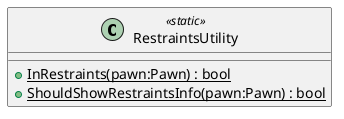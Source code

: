 @startuml
class RestraintsUtility <<static>> {
    + {static} InRestraints(pawn:Pawn) : bool
    + {static} ShouldShowRestraintsInfo(pawn:Pawn) : bool
}
@enduml
